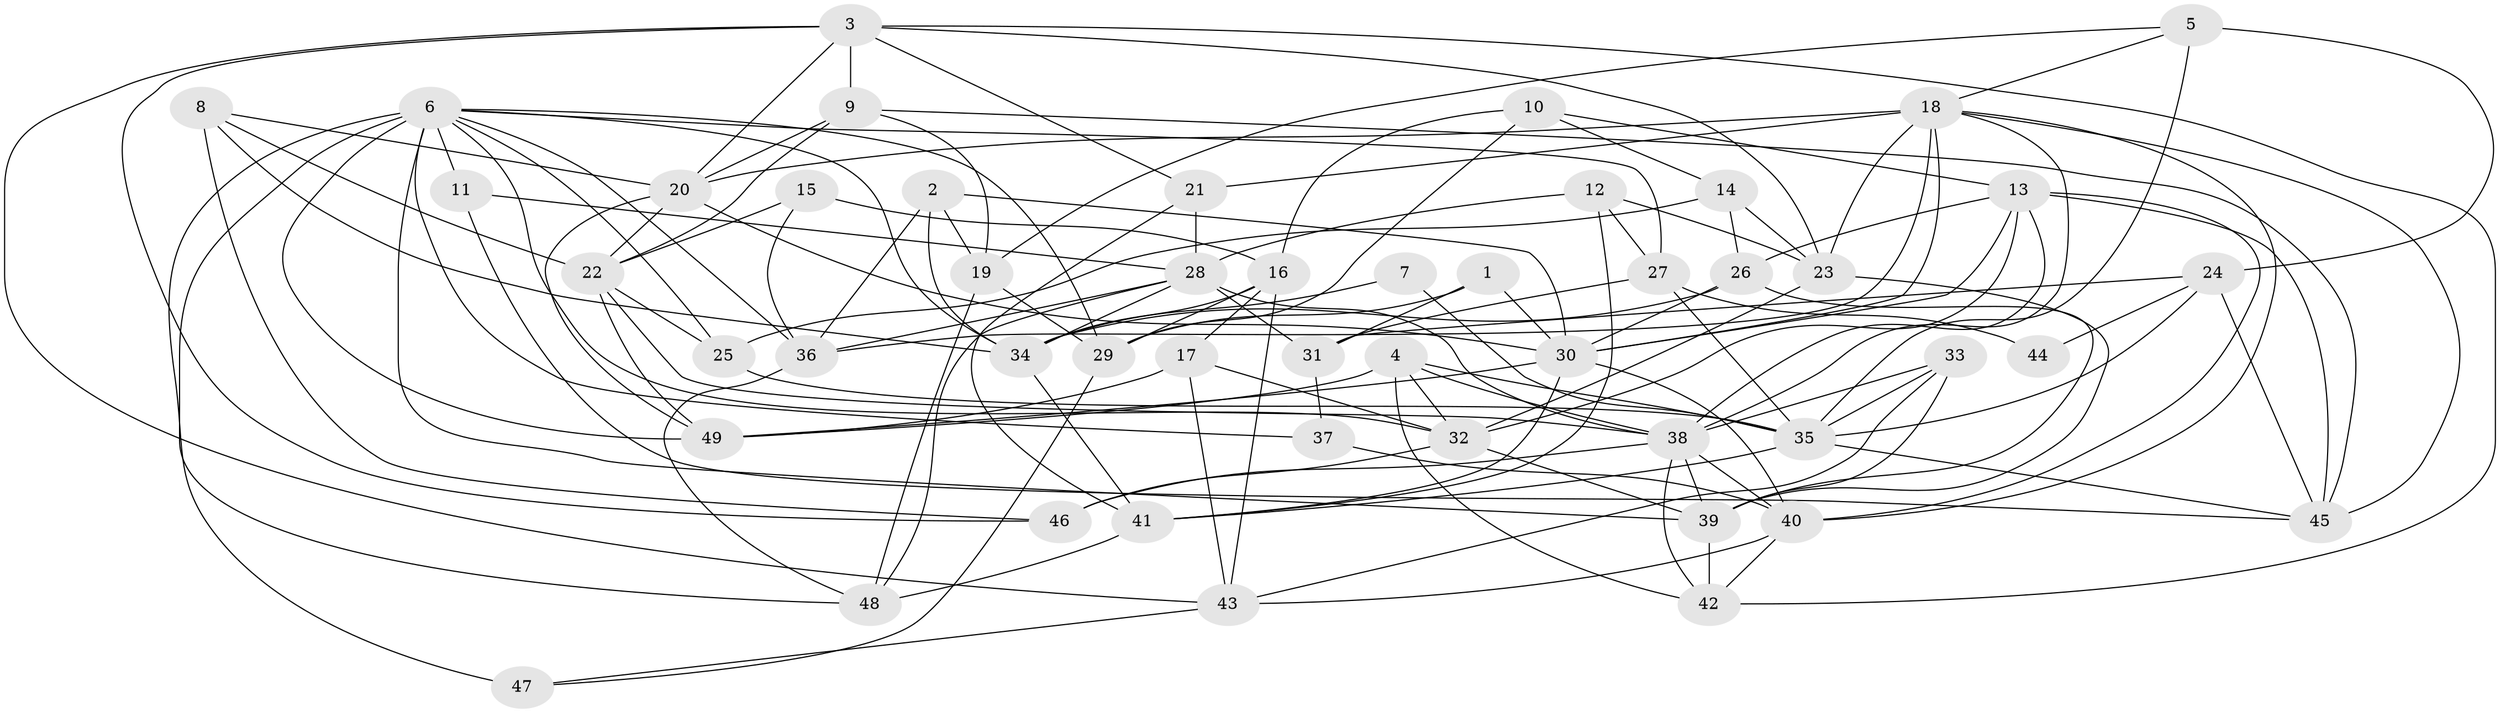 // original degree distribution, {3: 0.28865979381443296, 5: 0.20618556701030927, 4: 0.31958762886597936, 2: 0.08247422680412371, 7: 0.041237113402061855, 6: 0.061855670103092786}
// Generated by graph-tools (version 1.1) at 2025/26/03/09/25 03:26:21]
// undirected, 49 vertices, 135 edges
graph export_dot {
graph [start="1"]
  node [color=gray90,style=filled];
  1;
  2;
  3;
  4;
  5;
  6;
  7;
  8;
  9;
  10;
  11;
  12;
  13;
  14;
  15;
  16;
  17;
  18;
  19;
  20;
  21;
  22;
  23;
  24;
  25;
  26;
  27;
  28;
  29;
  30;
  31;
  32;
  33;
  34;
  35;
  36;
  37;
  38;
  39;
  40;
  41;
  42;
  43;
  44;
  45;
  46;
  47;
  48;
  49;
  1 -- 29 [weight=1.0];
  1 -- 30 [weight=1.0];
  1 -- 31 [weight=1.0];
  2 -- 19 [weight=1.0];
  2 -- 30 [weight=1.0];
  2 -- 34 [weight=1.0];
  2 -- 36 [weight=2.0];
  3 -- 9 [weight=1.0];
  3 -- 20 [weight=1.0];
  3 -- 21 [weight=1.0];
  3 -- 23 [weight=1.0];
  3 -- 42 [weight=1.0];
  3 -- 43 [weight=1.0];
  3 -- 46 [weight=1.0];
  4 -- 32 [weight=1.0];
  4 -- 35 [weight=1.0];
  4 -- 38 [weight=1.0];
  4 -- 42 [weight=1.0];
  4 -- 49 [weight=1.0];
  5 -- 18 [weight=1.0];
  5 -- 19 [weight=1.0];
  5 -- 24 [weight=1.0];
  5 -- 35 [weight=1.0];
  6 -- 11 [weight=1.0];
  6 -- 25 [weight=1.0];
  6 -- 27 [weight=1.0];
  6 -- 29 [weight=1.0];
  6 -- 32 [weight=1.0];
  6 -- 34 [weight=1.0];
  6 -- 36 [weight=1.0];
  6 -- 37 [weight=1.0];
  6 -- 39 [weight=1.0];
  6 -- 47 [weight=2.0];
  6 -- 48 [weight=2.0];
  6 -- 49 [weight=1.0];
  7 -- 34 [weight=1.0];
  7 -- 35 [weight=1.0];
  8 -- 20 [weight=1.0];
  8 -- 22 [weight=1.0];
  8 -- 34 [weight=1.0];
  8 -- 46 [weight=1.0];
  9 -- 19 [weight=1.0];
  9 -- 20 [weight=1.0];
  9 -- 22 [weight=1.0];
  9 -- 45 [weight=1.0];
  10 -- 13 [weight=1.0];
  10 -- 14 [weight=1.0];
  10 -- 16 [weight=1.0];
  10 -- 29 [weight=1.0];
  11 -- 28 [weight=1.0];
  11 -- 45 [weight=1.0];
  12 -- 23 [weight=1.0];
  12 -- 27 [weight=1.0];
  12 -- 28 [weight=1.0];
  12 -- 41 [weight=1.0];
  13 -- 26 [weight=1.0];
  13 -- 30 [weight=1.0];
  13 -- 32 [weight=1.0];
  13 -- 38 [weight=1.0];
  13 -- 40 [weight=1.0];
  13 -- 45 [weight=1.0];
  14 -- 23 [weight=1.0];
  14 -- 25 [weight=1.0];
  14 -- 26 [weight=1.0];
  15 -- 16 [weight=1.0];
  15 -- 22 [weight=1.0];
  15 -- 36 [weight=1.0];
  16 -- 17 [weight=1.0];
  16 -- 29 [weight=1.0];
  16 -- 34 [weight=1.0];
  16 -- 43 [weight=1.0];
  17 -- 32 [weight=1.0];
  17 -- 43 [weight=1.0];
  17 -- 49 [weight=1.0];
  18 -- 20 [weight=1.0];
  18 -- 21 [weight=1.0];
  18 -- 23 [weight=1.0];
  18 -- 30 [weight=1.0];
  18 -- 36 [weight=1.0];
  18 -- 38 [weight=1.0];
  18 -- 40 [weight=1.0];
  18 -- 45 [weight=1.0];
  19 -- 29 [weight=1.0];
  19 -- 48 [weight=1.0];
  20 -- 22 [weight=1.0];
  20 -- 30 [weight=1.0];
  20 -- 49 [weight=1.0];
  21 -- 28 [weight=1.0];
  21 -- 41 [weight=1.0];
  22 -- 25 [weight=1.0];
  22 -- 38 [weight=2.0];
  22 -- 49 [weight=1.0];
  23 -- 32 [weight=1.0];
  23 -- 39 [weight=1.0];
  24 -- 31 [weight=2.0];
  24 -- 35 [weight=1.0];
  24 -- 44 [weight=1.0];
  24 -- 45 [weight=1.0];
  25 -- 35 [weight=1.0];
  26 -- 30 [weight=1.0];
  26 -- 34 [weight=1.0];
  26 -- 39 [weight=1.0];
  27 -- 31 [weight=1.0];
  27 -- 35 [weight=1.0];
  27 -- 44 [weight=1.0];
  28 -- 31 [weight=1.0];
  28 -- 34 [weight=1.0];
  28 -- 36 [weight=1.0];
  28 -- 38 [weight=1.0];
  28 -- 48 [weight=2.0];
  29 -- 47 [weight=1.0];
  30 -- 40 [weight=1.0];
  30 -- 41 [weight=1.0];
  30 -- 49 [weight=1.0];
  31 -- 37 [weight=1.0];
  32 -- 39 [weight=1.0];
  32 -- 46 [weight=1.0];
  33 -- 35 [weight=1.0];
  33 -- 38 [weight=1.0];
  33 -- 39 [weight=1.0];
  33 -- 43 [weight=1.0];
  34 -- 41 [weight=2.0];
  35 -- 41 [weight=1.0];
  35 -- 45 [weight=1.0];
  36 -- 48 [weight=1.0];
  37 -- 40 [weight=2.0];
  38 -- 39 [weight=1.0];
  38 -- 40 [weight=2.0];
  38 -- 42 [weight=1.0];
  38 -- 46 [weight=1.0];
  39 -- 42 [weight=1.0];
  40 -- 42 [weight=1.0];
  40 -- 43 [weight=1.0];
  41 -- 48 [weight=1.0];
  43 -- 47 [weight=1.0];
}
